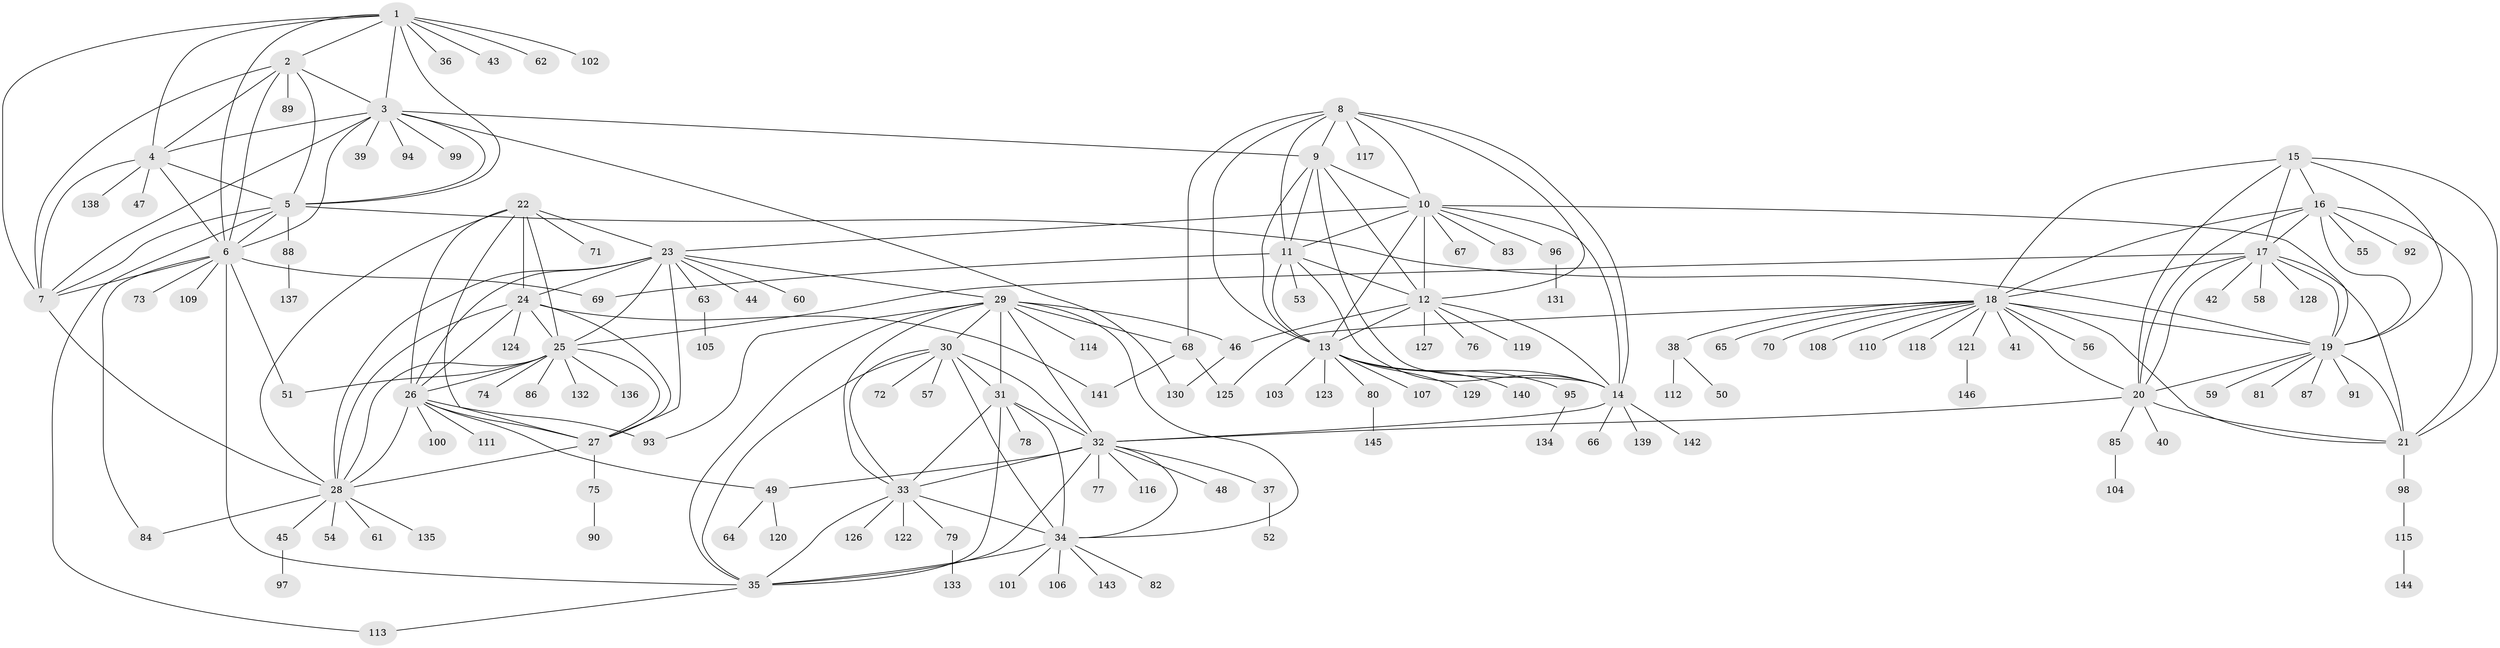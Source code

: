 // Generated by graph-tools (version 1.1) at 2025/26/03/09/25 03:26:40]
// undirected, 146 vertices, 237 edges
graph export_dot {
graph [start="1"]
  node [color=gray90,style=filled];
  1;
  2;
  3;
  4;
  5;
  6;
  7;
  8;
  9;
  10;
  11;
  12;
  13;
  14;
  15;
  16;
  17;
  18;
  19;
  20;
  21;
  22;
  23;
  24;
  25;
  26;
  27;
  28;
  29;
  30;
  31;
  32;
  33;
  34;
  35;
  36;
  37;
  38;
  39;
  40;
  41;
  42;
  43;
  44;
  45;
  46;
  47;
  48;
  49;
  50;
  51;
  52;
  53;
  54;
  55;
  56;
  57;
  58;
  59;
  60;
  61;
  62;
  63;
  64;
  65;
  66;
  67;
  68;
  69;
  70;
  71;
  72;
  73;
  74;
  75;
  76;
  77;
  78;
  79;
  80;
  81;
  82;
  83;
  84;
  85;
  86;
  87;
  88;
  89;
  90;
  91;
  92;
  93;
  94;
  95;
  96;
  97;
  98;
  99;
  100;
  101;
  102;
  103;
  104;
  105;
  106;
  107;
  108;
  109;
  110;
  111;
  112;
  113;
  114;
  115;
  116;
  117;
  118;
  119;
  120;
  121;
  122;
  123;
  124;
  125;
  126;
  127;
  128;
  129;
  130;
  131;
  132;
  133;
  134;
  135;
  136;
  137;
  138;
  139;
  140;
  141;
  142;
  143;
  144;
  145;
  146;
  1 -- 2;
  1 -- 3;
  1 -- 4;
  1 -- 5;
  1 -- 6;
  1 -- 7;
  1 -- 36;
  1 -- 43;
  1 -- 62;
  1 -- 102;
  2 -- 3;
  2 -- 4;
  2 -- 5;
  2 -- 6;
  2 -- 7;
  2 -- 89;
  3 -- 4;
  3 -- 5;
  3 -- 6;
  3 -- 7;
  3 -- 9;
  3 -- 39;
  3 -- 94;
  3 -- 99;
  3 -- 130;
  4 -- 5;
  4 -- 6;
  4 -- 7;
  4 -- 47;
  4 -- 138;
  5 -- 6;
  5 -- 7;
  5 -- 19;
  5 -- 88;
  5 -- 113;
  6 -- 7;
  6 -- 35;
  6 -- 51;
  6 -- 69;
  6 -- 73;
  6 -- 84;
  6 -- 109;
  7 -- 28;
  8 -- 9;
  8 -- 10;
  8 -- 11;
  8 -- 12;
  8 -- 13;
  8 -- 14;
  8 -- 68;
  8 -- 117;
  9 -- 10;
  9 -- 11;
  9 -- 12;
  9 -- 13;
  9 -- 14;
  10 -- 11;
  10 -- 12;
  10 -- 13;
  10 -- 14;
  10 -- 19;
  10 -- 23;
  10 -- 67;
  10 -- 83;
  10 -- 96;
  11 -- 12;
  11 -- 13;
  11 -- 14;
  11 -- 53;
  11 -- 69;
  12 -- 13;
  12 -- 14;
  12 -- 46;
  12 -- 76;
  12 -- 119;
  12 -- 127;
  13 -- 14;
  13 -- 80;
  13 -- 95;
  13 -- 103;
  13 -- 107;
  13 -- 123;
  13 -- 129;
  13 -- 140;
  14 -- 32;
  14 -- 66;
  14 -- 139;
  14 -- 142;
  15 -- 16;
  15 -- 17;
  15 -- 18;
  15 -- 19;
  15 -- 20;
  15 -- 21;
  16 -- 17;
  16 -- 18;
  16 -- 19;
  16 -- 20;
  16 -- 21;
  16 -- 55;
  16 -- 92;
  17 -- 18;
  17 -- 19;
  17 -- 20;
  17 -- 21;
  17 -- 25;
  17 -- 42;
  17 -- 58;
  17 -- 128;
  18 -- 19;
  18 -- 20;
  18 -- 21;
  18 -- 38;
  18 -- 41;
  18 -- 56;
  18 -- 65;
  18 -- 70;
  18 -- 108;
  18 -- 110;
  18 -- 118;
  18 -- 121;
  18 -- 125;
  19 -- 20;
  19 -- 21;
  19 -- 59;
  19 -- 81;
  19 -- 87;
  19 -- 91;
  20 -- 21;
  20 -- 32;
  20 -- 40;
  20 -- 85;
  21 -- 98;
  22 -- 23;
  22 -- 24;
  22 -- 25;
  22 -- 26;
  22 -- 27;
  22 -- 28;
  22 -- 71;
  23 -- 24;
  23 -- 25;
  23 -- 26;
  23 -- 27;
  23 -- 28;
  23 -- 29;
  23 -- 44;
  23 -- 60;
  23 -- 63;
  24 -- 25;
  24 -- 26;
  24 -- 27;
  24 -- 28;
  24 -- 124;
  24 -- 141;
  25 -- 26;
  25 -- 27;
  25 -- 28;
  25 -- 51;
  25 -- 74;
  25 -- 86;
  25 -- 132;
  25 -- 136;
  26 -- 27;
  26 -- 28;
  26 -- 49;
  26 -- 93;
  26 -- 100;
  26 -- 111;
  27 -- 28;
  27 -- 75;
  28 -- 45;
  28 -- 54;
  28 -- 61;
  28 -- 84;
  28 -- 135;
  29 -- 30;
  29 -- 31;
  29 -- 32;
  29 -- 33;
  29 -- 34;
  29 -- 35;
  29 -- 46;
  29 -- 68;
  29 -- 93;
  29 -- 114;
  30 -- 31;
  30 -- 32;
  30 -- 33;
  30 -- 34;
  30 -- 35;
  30 -- 57;
  30 -- 72;
  31 -- 32;
  31 -- 33;
  31 -- 34;
  31 -- 35;
  31 -- 78;
  32 -- 33;
  32 -- 34;
  32 -- 35;
  32 -- 37;
  32 -- 48;
  32 -- 49;
  32 -- 77;
  32 -- 116;
  33 -- 34;
  33 -- 35;
  33 -- 79;
  33 -- 122;
  33 -- 126;
  34 -- 35;
  34 -- 82;
  34 -- 101;
  34 -- 106;
  34 -- 143;
  35 -- 113;
  37 -- 52;
  38 -- 50;
  38 -- 112;
  45 -- 97;
  46 -- 130;
  49 -- 64;
  49 -- 120;
  63 -- 105;
  68 -- 125;
  68 -- 141;
  75 -- 90;
  79 -- 133;
  80 -- 145;
  85 -- 104;
  88 -- 137;
  95 -- 134;
  96 -- 131;
  98 -- 115;
  115 -- 144;
  121 -- 146;
}
